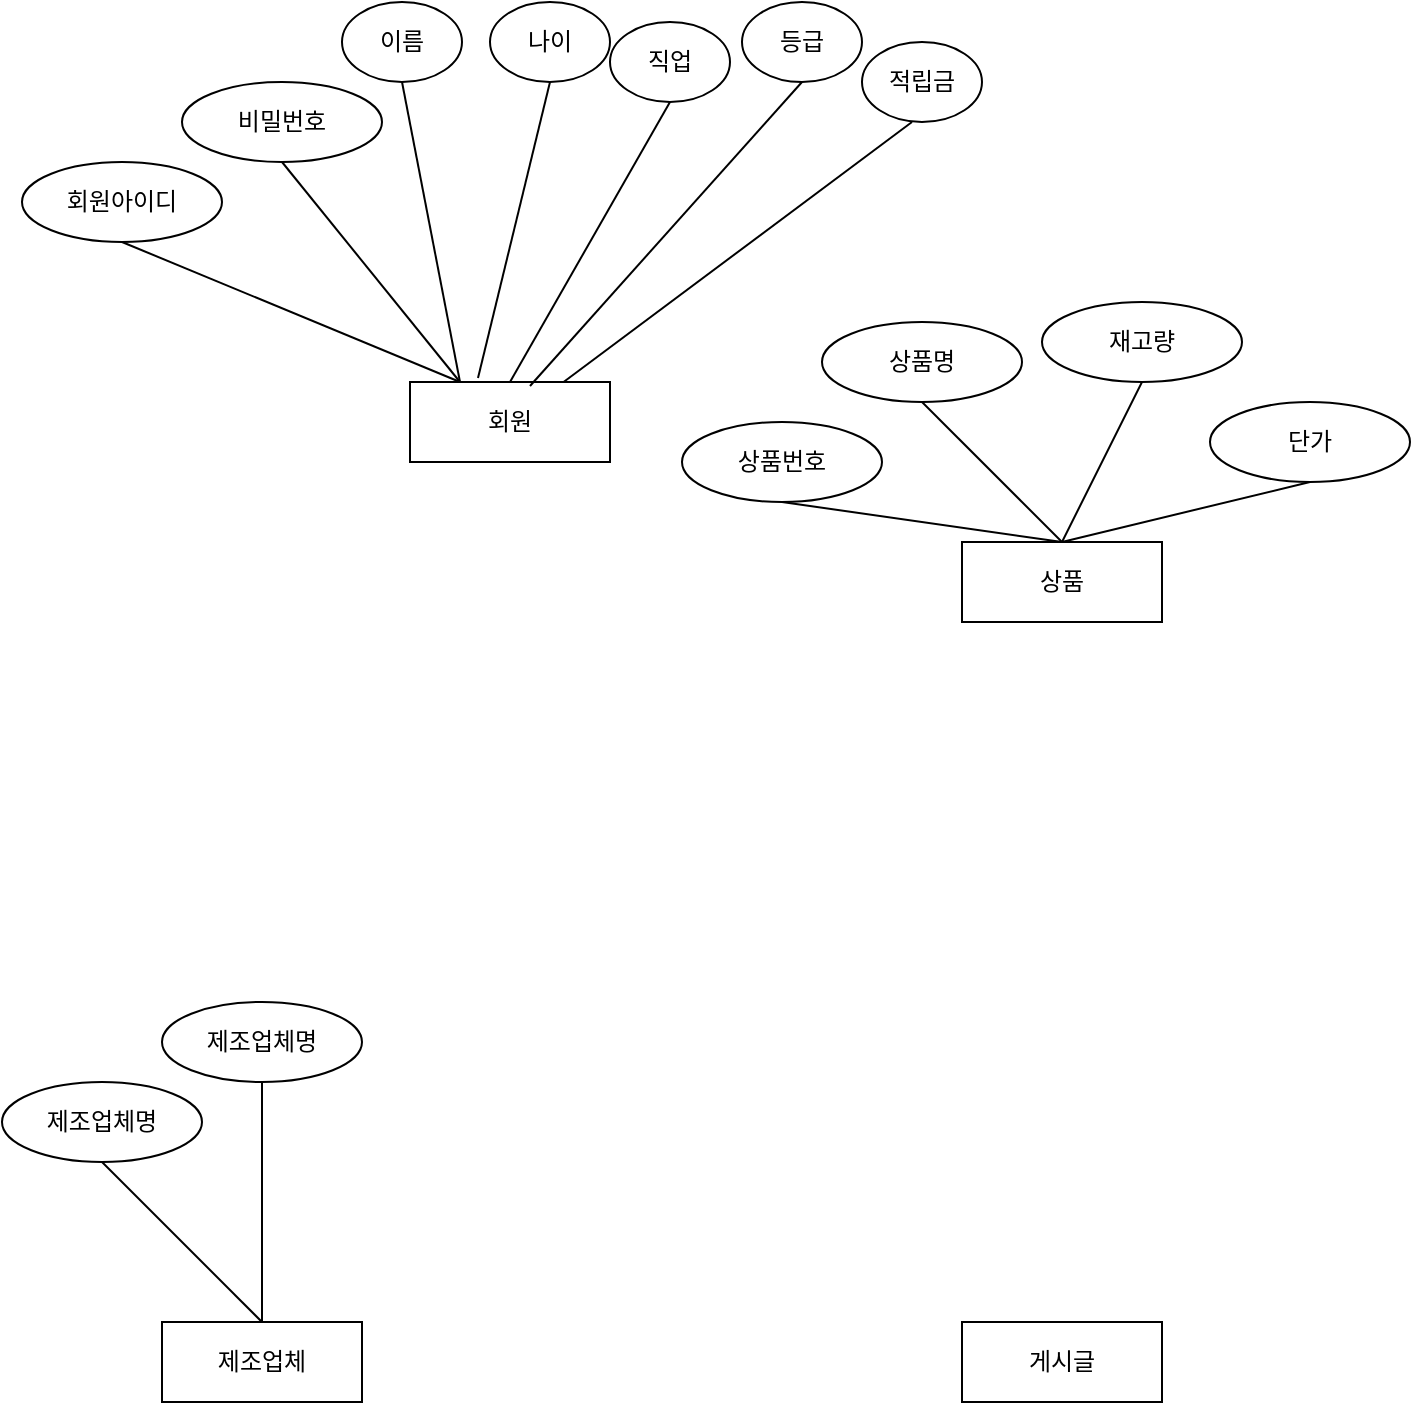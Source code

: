 <mxfile version="23.0.1" type="github">
  <diagram name="페이지-1" id="2PkypGHD4lvb4gLcPSbV">
    <mxGraphModel dx="1434" dy="772" grid="1" gridSize="10" guides="1" tooltips="1" connect="1" arrows="1" fold="1" page="1" pageScale="1" pageWidth="827" pageHeight="1169" math="0" shadow="0">
      <root>
        <mxCell id="0" />
        <mxCell id="1" parent="0" />
        <mxCell id="7NUlDTcTAbya3Whhw6K1-1" value="회원" style="whiteSpace=wrap;html=1;align=center;" vertex="1" parent="1">
          <mxGeometry x="284" y="210" width="100" height="40" as="geometry" />
        </mxCell>
        <mxCell id="7NUlDTcTAbya3Whhw6K1-2" value="상품" style="whiteSpace=wrap;html=1;align=center;" vertex="1" parent="1">
          <mxGeometry x="560" y="290" width="100" height="40" as="geometry" />
        </mxCell>
        <mxCell id="7NUlDTcTAbya3Whhw6K1-4" value="제조업체" style="whiteSpace=wrap;html=1;align=center;" vertex="1" parent="1">
          <mxGeometry x="160" y="680" width="100" height="40" as="geometry" />
        </mxCell>
        <mxCell id="7NUlDTcTAbya3Whhw6K1-5" value="게시글" style="whiteSpace=wrap;html=1;align=center;" vertex="1" parent="1">
          <mxGeometry x="560" y="680" width="100" height="40" as="geometry" />
        </mxCell>
        <mxCell id="7NUlDTcTAbya3Whhw6K1-6" value="회원아이디" style="ellipse;whiteSpace=wrap;html=1;align=center;" vertex="1" parent="1">
          <mxGeometry x="90" y="100" width="100" height="40" as="geometry" />
        </mxCell>
        <mxCell id="7NUlDTcTAbya3Whhw6K1-7" value="비밀번호" style="ellipse;whiteSpace=wrap;html=1;align=center;" vertex="1" parent="1">
          <mxGeometry x="170" y="60" width="100" height="40" as="geometry" />
        </mxCell>
        <mxCell id="7NUlDTcTAbya3Whhw6K1-8" value="이름" style="ellipse;whiteSpace=wrap;html=1;align=center;" vertex="1" parent="1">
          <mxGeometry x="250" y="20" width="60" height="40" as="geometry" />
        </mxCell>
        <mxCell id="7NUlDTcTAbya3Whhw6K1-9" value="나이" style="ellipse;whiteSpace=wrap;html=1;align=center;" vertex="1" parent="1">
          <mxGeometry x="324" y="20" width="60" height="40" as="geometry" />
        </mxCell>
        <mxCell id="7NUlDTcTAbya3Whhw6K1-10" value="직업" style="ellipse;whiteSpace=wrap;html=1;align=center;" vertex="1" parent="1">
          <mxGeometry x="384" y="30" width="60" height="40" as="geometry" />
        </mxCell>
        <mxCell id="7NUlDTcTAbya3Whhw6K1-11" value="등급" style="ellipse;whiteSpace=wrap;html=1;align=center;" vertex="1" parent="1">
          <mxGeometry x="450" y="20" width="60" height="40" as="geometry" />
        </mxCell>
        <mxCell id="7NUlDTcTAbya3Whhw6K1-12" value="적립금" style="ellipse;whiteSpace=wrap;html=1;align=center;" vertex="1" parent="1">
          <mxGeometry x="510" y="40" width="60" height="40" as="geometry" />
        </mxCell>
        <mxCell id="7NUlDTcTAbya3Whhw6K1-16" value="" style="endArrow=none;html=1;rounded=0;entryX=0.5;entryY=1;entryDx=0;entryDy=0;exitX=0.25;exitY=0;exitDx=0;exitDy=0;" edge="1" parent="1" source="7NUlDTcTAbya3Whhw6K1-1" target="7NUlDTcTAbya3Whhw6K1-6">
          <mxGeometry width="50" height="50" relative="1" as="geometry">
            <mxPoint x="390" y="420" as="sourcePoint" />
            <mxPoint x="440" y="370" as="targetPoint" />
          </mxGeometry>
        </mxCell>
        <mxCell id="7NUlDTcTAbya3Whhw6K1-18" value="" style="endArrow=none;html=1;rounded=0;entryX=0.5;entryY=1;entryDx=0;entryDy=0;exitX=0.25;exitY=0;exitDx=0;exitDy=0;" edge="1" parent="1" source="7NUlDTcTAbya3Whhw6K1-1" target="7NUlDTcTAbya3Whhw6K1-7">
          <mxGeometry width="50" height="50" relative="1" as="geometry">
            <mxPoint x="390" y="420" as="sourcePoint" />
            <mxPoint x="440" y="370" as="targetPoint" />
          </mxGeometry>
        </mxCell>
        <mxCell id="7NUlDTcTAbya3Whhw6K1-19" value="" style="endArrow=none;html=1;rounded=0;entryX=0.5;entryY=1;entryDx=0;entryDy=0;exitX=0.25;exitY=0;exitDx=0;exitDy=0;" edge="1" parent="1" source="7NUlDTcTAbya3Whhw6K1-1" target="7NUlDTcTAbya3Whhw6K1-8">
          <mxGeometry width="50" height="50" relative="1" as="geometry">
            <mxPoint x="380" y="160" as="sourcePoint" />
            <mxPoint x="295" y="80" as="targetPoint" />
          </mxGeometry>
        </mxCell>
        <mxCell id="7NUlDTcTAbya3Whhw6K1-22" value="" style="endArrow=none;html=1;rounded=0;exitX=0.5;exitY=0;exitDx=0;exitDy=0;entryX=0.5;entryY=1;entryDx=0;entryDy=0;" edge="1" parent="1" source="7NUlDTcTAbya3Whhw6K1-2" target="7NUlDTcTAbya3Whhw6K1-28">
          <mxGeometry width="50" height="50" relative="1" as="geometry">
            <mxPoint x="630" y="275" as="sourcePoint" />
            <mxPoint x="680" y="225" as="targetPoint" />
          </mxGeometry>
        </mxCell>
        <mxCell id="7NUlDTcTAbya3Whhw6K1-23" value="" style="endArrow=none;html=1;rounded=0;entryX=0.5;entryY=1;entryDx=0;entryDy=0;exitX=0.34;exitY=-0.05;exitDx=0;exitDy=0;exitPerimeter=0;" edge="1" parent="1" source="7NUlDTcTAbya3Whhw6K1-1" target="7NUlDTcTAbya3Whhw6K1-9">
          <mxGeometry width="50" height="50" relative="1" as="geometry">
            <mxPoint x="340" y="160" as="sourcePoint" />
            <mxPoint x="350" y="80" as="targetPoint" />
          </mxGeometry>
        </mxCell>
        <mxCell id="7NUlDTcTAbya3Whhw6K1-24" value="" style="endArrow=none;html=1;rounded=0;entryX=0.5;entryY=1;entryDx=0;entryDy=0;exitX=0.5;exitY=0;exitDx=0;exitDy=0;" edge="1" parent="1" source="7NUlDTcTAbya3Whhw6K1-1" target="7NUlDTcTAbya3Whhw6K1-10">
          <mxGeometry width="50" height="50" relative="1" as="geometry">
            <mxPoint x="404" y="160" as="sourcePoint" />
            <mxPoint x="414" y="80" as="targetPoint" />
          </mxGeometry>
        </mxCell>
        <mxCell id="7NUlDTcTAbya3Whhw6K1-25" value="" style="endArrow=none;html=1;rounded=0;entryX=0.5;entryY=1;entryDx=0;entryDy=0;exitX=0.6;exitY=0.05;exitDx=0;exitDy=0;exitPerimeter=0;" edge="1" parent="1" source="7NUlDTcTAbya3Whhw6K1-1" target="7NUlDTcTAbya3Whhw6K1-11">
          <mxGeometry width="50" height="50" relative="1" as="geometry">
            <mxPoint x="370" y="158" as="sourcePoint" />
            <mxPoint x="465" y="80" as="targetPoint" />
          </mxGeometry>
        </mxCell>
        <mxCell id="7NUlDTcTAbya3Whhw6K1-26" value="" style="endArrow=none;html=1;rounded=0;entryX=0.5;entryY=1;entryDx=0;entryDy=0;" edge="1" parent="1" source="7NUlDTcTAbya3Whhw6K1-1">
          <mxGeometry width="50" height="50" relative="1" as="geometry">
            <mxPoint x="390" y="162" as="sourcePoint" />
            <mxPoint x="535" y="80" as="targetPoint" />
          </mxGeometry>
        </mxCell>
        <mxCell id="7NUlDTcTAbya3Whhw6K1-28" value="상품번호" style="ellipse;whiteSpace=wrap;html=1;align=center;" vertex="1" parent="1">
          <mxGeometry x="420" y="230" width="100" height="40" as="geometry" />
        </mxCell>
        <mxCell id="7NUlDTcTAbya3Whhw6K1-29" value="상품명" style="ellipse;whiteSpace=wrap;html=1;align=center;" vertex="1" parent="1">
          <mxGeometry x="490" y="180" width="100" height="40" as="geometry" />
        </mxCell>
        <mxCell id="7NUlDTcTAbya3Whhw6K1-30" value="재고량" style="ellipse;whiteSpace=wrap;html=1;align=center;" vertex="1" parent="1">
          <mxGeometry x="600" y="170" width="100" height="40" as="geometry" />
        </mxCell>
        <mxCell id="7NUlDTcTAbya3Whhw6K1-31" value="단가" style="ellipse;whiteSpace=wrap;html=1;align=center;" vertex="1" parent="1">
          <mxGeometry x="684" y="220" width="100" height="40" as="geometry" />
        </mxCell>
        <mxCell id="7NUlDTcTAbya3Whhw6K1-32" value="" style="endArrow=none;html=1;rounded=0;exitX=0.5;exitY=0;exitDx=0;exitDy=0;entryX=0.5;entryY=1;entryDx=0;entryDy=0;" edge="1" parent="1" source="7NUlDTcTAbya3Whhw6K1-2" target="7NUlDTcTAbya3Whhw6K1-29">
          <mxGeometry width="50" height="50" relative="1" as="geometry">
            <mxPoint x="696.13" y="293.36" as="sourcePoint" />
            <mxPoint x="524.13" y="190.36" as="targetPoint" />
          </mxGeometry>
        </mxCell>
        <mxCell id="7NUlDTcTAbya3Whhw6K1-33" value="" style="endArrow=none;html=1;rounded=0;exitX=0.5;exitY=0;exitDx=0;exitDy=0;entryX=0.5;entryY=1;entryDx=0;entryDy=0;" edge="1" parent="1" source="7NUlDTcTAbya3Whhw6K1-2" target="7NUlDTcTAbya3Whhw6K1-30">
          <mxGeometry width="50" height="50" relative="1" as="geometry">
            <mxPoint x="715.87" y="289.64" as="sourcePoint" />
            <mxPoint x="630" y="190" as="targetPoint" />
          </mxGeometry>
        </mxCell>
        <mxCell id="7NUlDTcTAbya3Whhw6K1-34" value="" style="endArrow=none;html=1;rounded=0;exitX=0.5;exitY=0;exitDx=0;exitDy=0;entryX=0.5;entryY=1;entryDx=0;entryDy=0;" edge="1" parent="1" source="7NUlDTcTAbya3Whhw6K1-2" target="7NUlDTcTAbya3Whhw6K1-31">
          <mxGeometry width="50" height="50" relative="1" as="geometry">
            <mxPoint x="714" y="290" as="sourcePoint" />
            <mxPoint x="734" y="190" as="targetPoint" />
          </mxGeometry>
        </mxCell>
        <mxCell id="7NUlDTcTAbya3Whhw6K1-35" value="제조업체명" style="ellipse;whiteSpace=wrap;html=1;align=center;" vertex="1" parent="1">
          <mxGeometry x="80" y="560" width="100" height="40" as="geometry" />
        </mxCell>
        <mxCell id="7NUlDTcTAbya3Whhw6K1-36" value="" style="endArrow=none;html=1;rounded=0;entryX=0.5;entryY=1;entryDx=0;entryDy=0;exitX=0.5;exitY=0;exitDx=0;exitDy=0;" edge="1" parent="1" source="7NUlDTcTAbya3Whhw6K1-4" target="7NUlDTcTAbya3Whhw6K1-35">
          <mxGeometry width="50" height="50" relative="1" as="geometry">
            <mxPoint x="390" y="520" as="sourcePoint" />
            <mxPoint x="440" y="470" as="targetPoint" />
          </mxGeometry>
        </mxCell>
        <mxCell id="7NUlDTcTAbya3Whhw6K1-37" value="제조업체명" style="ellipse;whiteSpace=wrap;html=1;align=center;" vertex="1" parent="1">
          <mxGeometry x="160" y="520" width="100" height="40" as="geometry" />
        </mxCell>
        <mxCell id="7NUlDTcTAbya3Whhw6K1-38" value="" style="endArrow=none;html=1;rounded=0;entryX=0.5;entryY=1;entryDx=0;entryDy=0;exitX=0.5;exitY=0;exitDx=0;exitDy=0;" edge="1" parent="1" source="7NUlDTcTAbya3Whhw6K1-4" target="7NUlDTcTAbya3Whhw6K1-37">
          <mxGeometry width="50" height="50" relative="1" as="geometry">
            <mxPoint x="320" y="680" as="sourcePoint" />
            <mxPoint x="240" y="600" as="targetPoint" />
          </mxGeometry>
        </mxCell>
      </root>
    </mxGraphModel>
  </diagram>
</mxfile>
